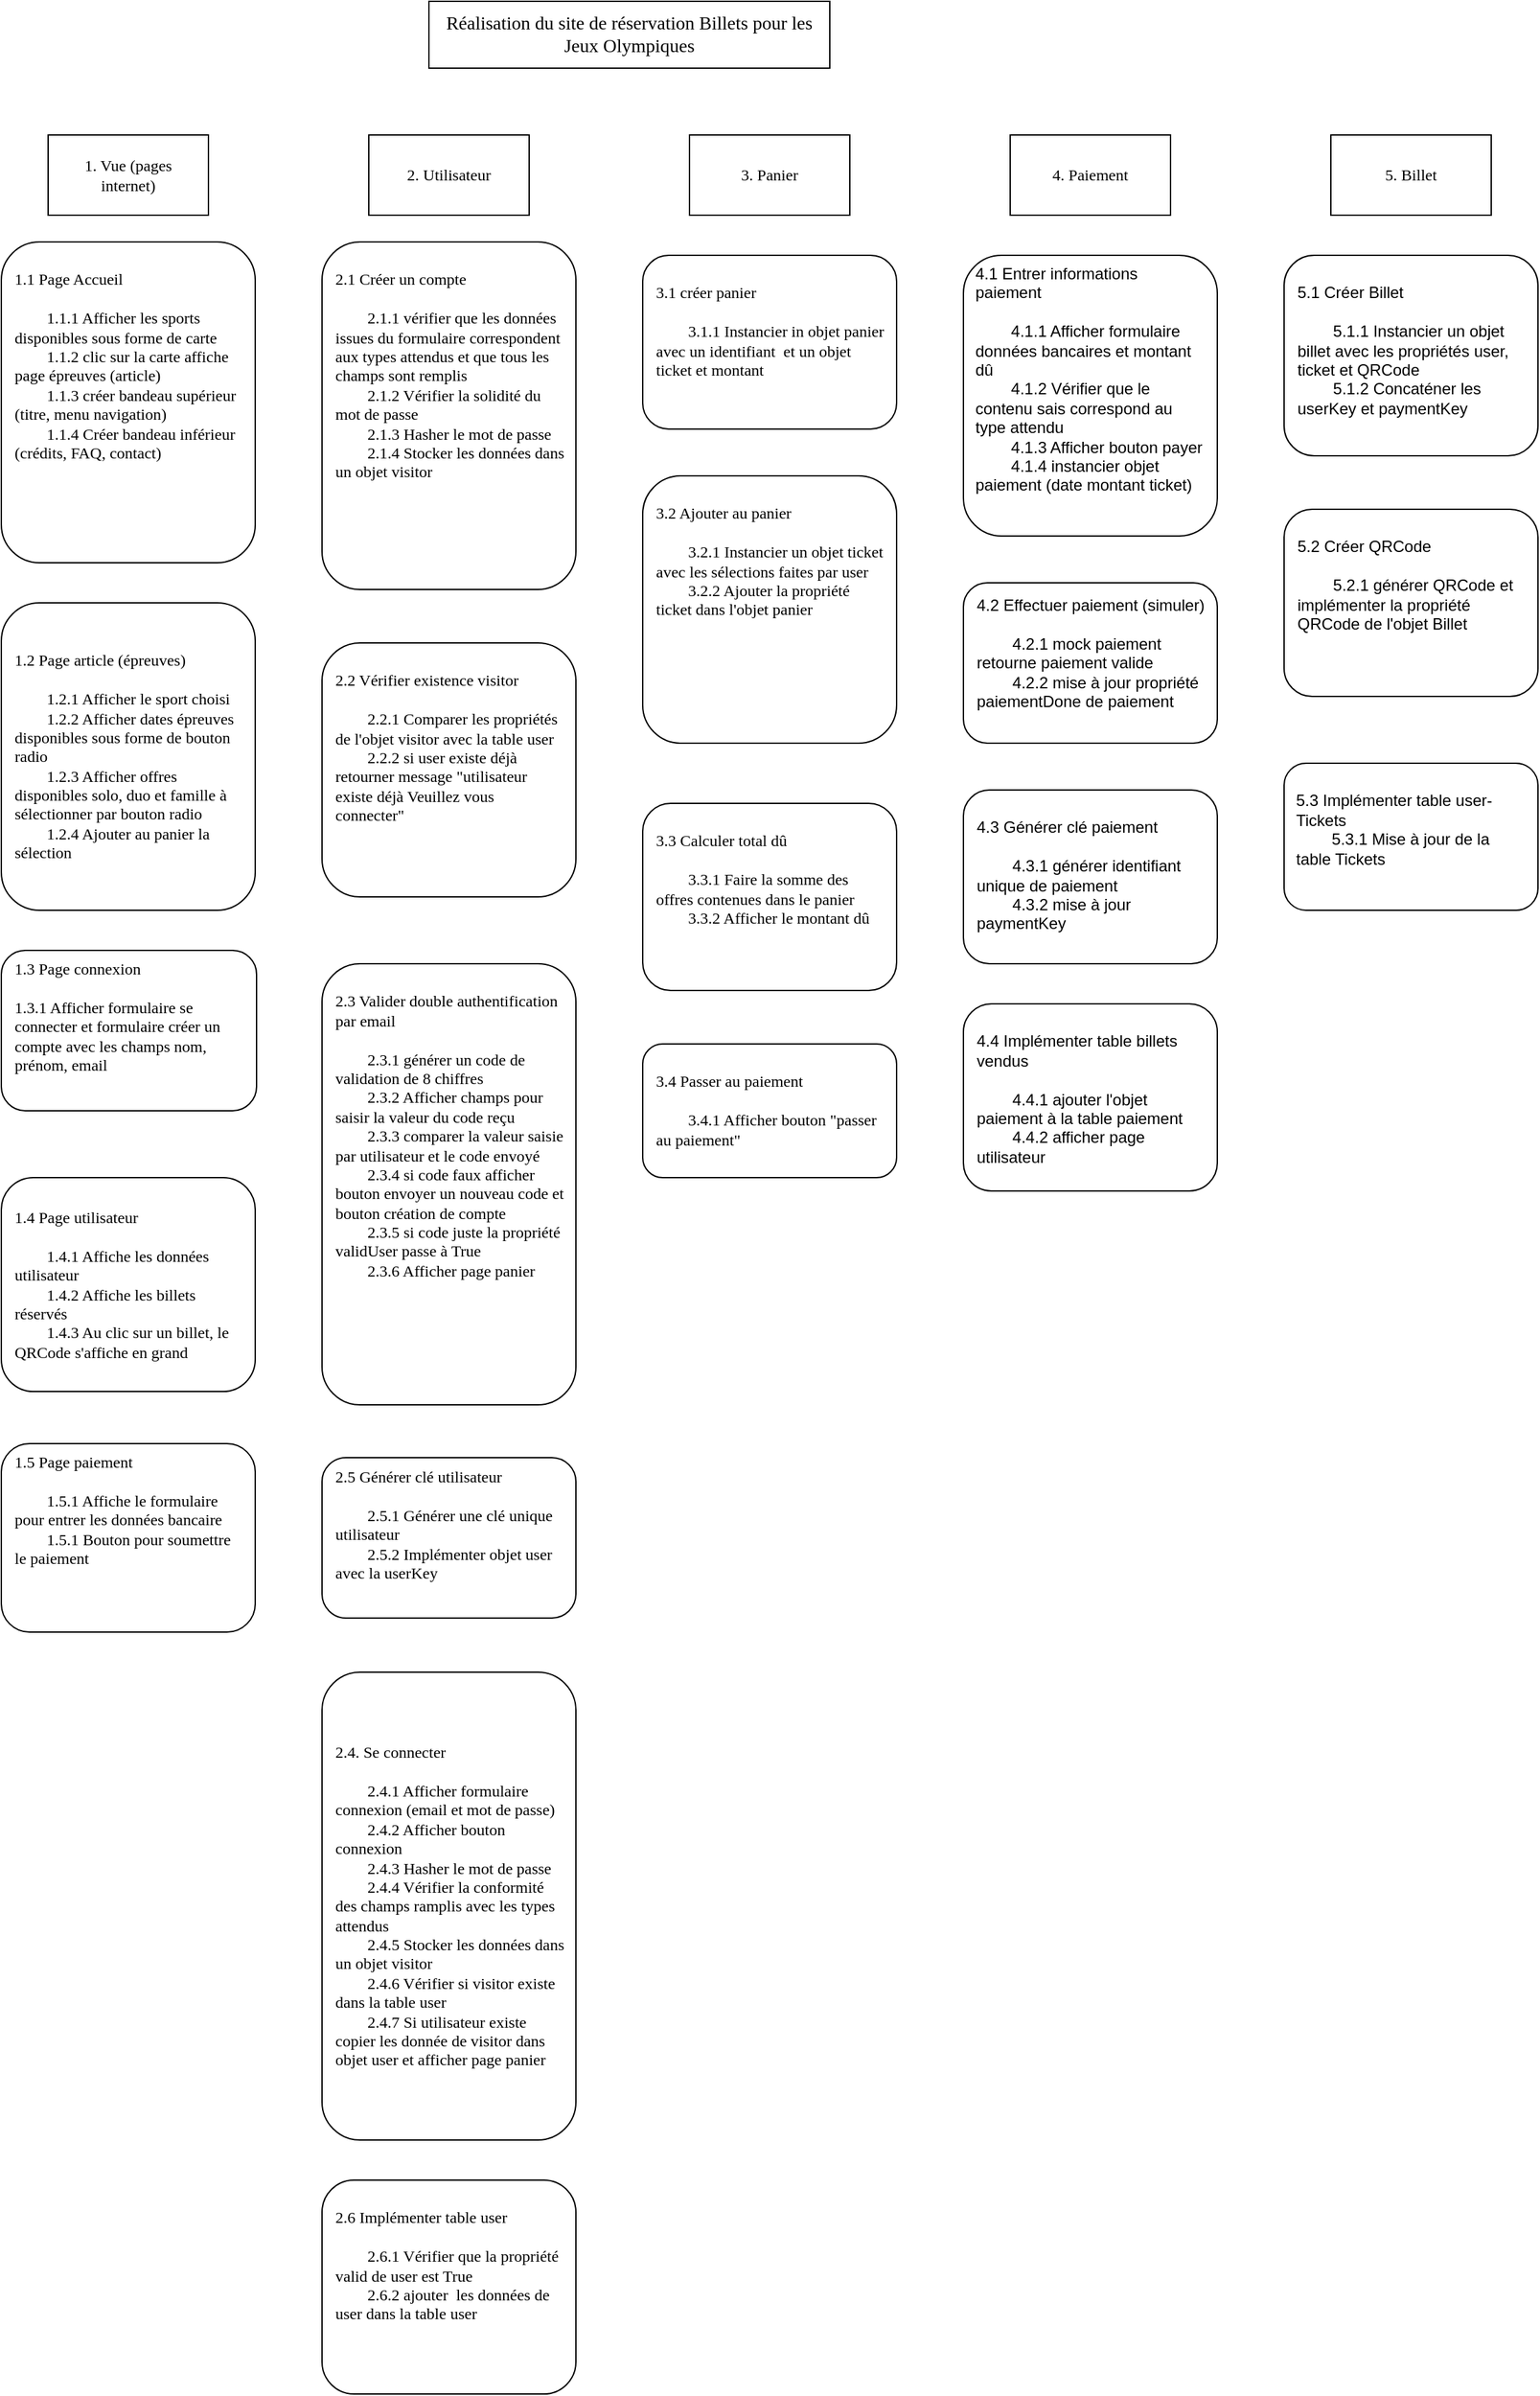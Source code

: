 <mxfile version="24.2.5" type="github">
  <diagram name="Page-1" id="QU1jY9Tkd8GwuoRYvhUv">
    <mxGraphModel dx="794" dy="386" grid="1" gridSize="10" guides="1" tooltips="1" connect="1" arrows="1" fold="1" page="1" pageScale="1" pageWidth="827" pageHeight="1169" math="0" shadow="0">
      <root>
        <mxCell id="0" />
        <mxCell id="1" parent="0" />
        <mxCell id="j6DFhhQBlQ9trEZJzmF2-1" value="Réalisation du site de réservation Billets pour les Jeux Olympiques " style="rounded=0;whiteSpace=wrap;html=1;align=center;verticalAlign=middle;fontSize=14;fontFamily=Verdana;spacingLeft=8;spacingRight=8;" vertex="1" parent="1">
          <mxGeometry x="330" y="30" width="300" height="50" as="geometry" />
        </mxCell>
        <mxCell id="j6DFhhQBlQ9trEZJzmF2-2" value="1. Vue (pages internet) " style="rounded=0;whiteSpace=wrap;html=1;align=center;fontFamily=Verdana;spacingLeft=8;spacingRight=8;" vertex="1" parent="1">
          <mxGeometry x="45" y="130" width="120" height="60" as="geometry" />
        </mxCell>
        <mxCell id="j6DFhhQBlQ9trEZJzmF2-3" value="2. Utilisateur " style="rounded=0;whiteSpace=wrap;html=1;align=center;fontFamily=Verdana;spacingLeft=8;spacingRight=8;" vertex="1" parent="1">
          <mxGeometry x="285" y="130" width="120" height="60" as="geometry" />
        </mxCell>
        <mxCell id="j6DFhhQBlQ9trEZJzmF2-5" value="3. Panier " style="rounded=0;whiteSpace=wrap;html=1;align=center;fontFamily=Verdana;spacingLeft=8;spacingRight=8;" vertex="1" parent="1">
          <mxGeometry x="525" y="130" width="120" height="60" as="geometry" />
        </mxCell>
        <mxCell id="j6DFhhQBlQ9trEZJzmF2-6" value="4. Paiement" style="rounded=0;whiteSpace=wrap;html=1;align=center;fontFamily=Verdana;spacingLeft=8;spacingRight=8;" vertex="1" parent="1">
          <mxGeometry x="765" y="130" width="120" height="60" as="geometry" />
        </mxCell>
        <mxCell id="j6DFhhQBlQ9trEZJzmF2-7" value="5. Billet" style="rounded=0;whiteSpace=wrap;html=1;align=center;fontFamily=Verdana;spacingLeft=8;spacingRight=8;" vertex="1" parent="1">
          <mxGeometry x="1005" y="130" width="120" height="60" as="geometry" />
        </mxCell>
        <mxCell id="j6DFhhQBlQ9trEZJzmF2-8" value="&lt;div&gt;&lt;br&gt;&lt;/div&gt;&lt;div&gt;1.1 Page Accueil&lt;/div&gt;&lt;div&gt;&amp;nbsp;&lt;br&gt;&lt;/div&gt;&lt;div&gt;&amp;nbsp;&lt;span style=&quot;white-space: pre;&quot;&gt;&#x9;&lt;/span&gt;1.1.1 Afficher les sports disponibles sous forme de carte &lt;br&gt;&lt;/div&gt;&lt;div&gt;&lt;span style=&quot;white-space: pre;&quot;&gt;&#x9;&lt;/span&gt;1.1.2 clic sur la carte affiche page épreuves (article)&lt;/div&gt;&lt;div&gt;&lt;span style=&quot;white-space: pre;&quot;&gt;&#x9;&lt;/span&gt;1.1.3 créer bandeau supérieur (titre, menu navigation)&lt;/div&gt;&lt;div&gt;&lt;span style=&quot;white-space: pre;&quot;&gt;&#x9;&lt;/span&gt;1.1.4 Créer bandeau inférieur (crédits, FAQ, contact)&lt;br&gt;&lt;/div&gt;" style="rounded=1;whiteSpace=wrap;html=1;align=left;fontFamily=Verdana;verticalAlign=top;spacingLeft=8;spacingRight=8;" vertex="1" parent="1">
          <mxGeometry x="10" y="210" width="190" height="240" as="geometry" />
        </mxCell>
        <mxCell id="j6DFhhQBlQ9trEZJzmF2-9" value="&lt;div&gt;1.2 Page article (épreuves)&lt;/div&gt;&lt;div&gt;&lt;br&gt;&lt;/div&gt;&lt;div&gt;&lt;span style=&quot;white-space: pre;&quot;&gt;&#x9;&lt;/span&gt;1.2.1 Afficher le sport choisi &lt;br&gt;&lt;/div&gt;&lt;div&gt;&lt;span style=&quot;white-space: pre;&quot;&gt;&#x9;&lt;/span&gt;1.2.2 Afficher dates épreuves disponibles sous forme de bouton radio&lt;/div&gt;&lt;div&gt;&lt;span style=&quot;white-space: pre;&quot;&gt;&#x9;&lt;/span&gt;1.2.3 Afficher offres disponibles solo, duo et famille à sélectionner par bouton radio&lt;/div&gt;&lt;div&gt;&lt;span style=&quot;white-space: pre;&quot;&gt;&#x9;&lt;/span&gt;1.2.4 Ajouter au panier la sélection&lt;br&gt;&lt;/div&gt;" style="rounded=1;whiteSpace=wrap;html=1;align=left;fontFamily=Verdana;spacingLeft=8;spacingRight=8;" vertex="1" parent="1">
          <mxGeometry x="10" y="480" width="190" height="230" as="geometry" />
        </mxCell>
        <mxCell id="j6DFhhQBlQ9trEZJzmF2-10" value="&lt;div&gt;1.3 Page connexion &lt;br&gt;&lt;/div&gt;&lt;div&gt;&lt;br&gt;&lt;/div&gt;&lt;div&gt;1.3.1 Afficher formulaire se connecter et formulaire créer un compte avec les champs nom, prénom, email&lt;br&gt;&lt;/div&gt;" style="rounded=1;whiteSpace=wrap;html=1;align=left;fontFamily=Verdana;spacingLeft=8;spacingRight=8;verticalAlign=top;" vertex="1" parent="1">
          <mxGeometry x="10" y="740" width="191" height="120" as="geometry" />
        </mxCell>
        <mxCell id="j6DFhhQBlQ9trEZJzmF2-11" value="&lt;div&gt;1.4 Page utilisateur &lt;br&gt;&lt;/div&gt;&lt;div&gt;&lt;br&gt;&lt;/div&gt;&lt;div&gt;&lt;span style=&quot;white-space: pre;&quot;&gt;&#x9;&lt;/span&gt;1.4.1 Affiche les données utilisateur&lt;/div&gt;&lt;div&gt;&lt;span style=&quot;white-space: pre;&quot;&gt;&#x9;&lt;/span&gt;1.4.2 Affiche les billets réservés&lt;/div&gt;&lt;div&gt;&lt;span style=&quot;white-space: pre;&quot;&gt;&#x9;&lt;/span&gt;1.4.3 Au clic sur un billet, le QRCode s&#39;affiche en grand &lt;br&gt;&lt;/div&gt;" style="rounded=1;whiteSpace=wrap;html=1;align=left;fontFamily=Verdana;spacingLeft=8;spacingRight=8;" vertex="1" parent="1">
          <mxGeometry x="10" y="910" width="190" height="160" as="geometry" />
        </mxCell>
        <mxCell id="j6DFhhQBlQ9trEZJzmF2-12" value="&lt;div&gt;1.5 Page paiement&lt;/div&gt;&lt;div&gt;&lt;br&gt;&lt;/div&gt;&lt;div&gt;&lt;span style=&quot;white-space: pre;&quot;&gt;&#x9;&lt;/span&gt;1.5.1 Affiche le formulaire pour entrer les données bancaire &lt;br&gt;&lt;/div&gt;&lt;div&gt;&lt;span style=&quot;white-space: pre;&quot;&gt;&#x9;&lt;/span&gt;1.5.1 Bouton pour soumettre le paiement&lt;br&gt;&lt;/div&gt;" style="rounded=1;whiteSpace=wrap;html=1;align=left;fontFamily=Verdana;spacingLeft=8;spacingRight=8;verticalAlign=top;" vertex="1" parent="1">
          <mxGeometry x="10" y="1109" width="190" height="141" as="geometry" />
        </mxCell>
        <mxCell id="j6DFhhQBlQ9trEZJzmF2-13" value="&lt;div&gt;&lt;br&gt;&lt;/div&gt;&lt;div&gt;2.1 Créer un compte&lt;/div&gt;&lt;div&gt;&lt;br&gt;&lt;/div&gt;&lt;div&gt;&lt;span style=&quot;white-space: pre;&quot;&gt;&#x9;&lt;/span&gt;2.1.1 vérifier que les données issues du formulaire correspondent aux types attendus et que tous les champs sont remplis&lt;br&gt;&lt;/div&gt;&lt;div&gt;&lt;span style=&quot;white-space: pre;&quot;&gt;&#x9;&lt;/span&gt;2.1.2 Vérifier la solidité du mot de passe &lt;br&gt;&lt;/div&gt;&lt;div&gt;&lt;span style=&quot;white-space: pre;&quot;&gt;&#x9;&lt;/span&gt;2.1.3 Hasher le mot de passe &lt;br&gt;&lt;/div&gt;&lt;div&gt;&lt;span style=&quot;white-space: pre;&quot;&gt;&#x9;&lt;/span&gt;2.1.4 Stocker les données dans un objet visitor&lt;/div&gt;&lt;div&gt;&amp;nbsp;&lt;br&gt; &lt;/div&gt;" style="rounded=1;html=1;align=left;fontFamily=Verdana;spacingLeft=8;spacingRight=8;verticalAlign=top;whiteSpace=wrap;" vertex="1" parent="1">
          <mxGeometry x="250" y="210" width="190" height="260" as="geometry" />
        </mxCell>
        <mxCell id="j6DFhhQBlQ9trEZJzmF2-14" value="&lt;div&gt;&lt;br&gt;&lt;/div&gt;&lt;div&gt;2.2 Vérifier existence visitor&lt;br&gt;&lt;/div&gt;&lt;div&gt;&lt;br&gt;&lt;/div&gt;&lt;div&gt;&lt;span style=&quot;white-space: pre;&quot;&gt;&#x9;&lt;/span&gt;2.2.1 Comparer les propriétés de l&#39;objet visitor avec la table user&lt;/div&gt;&lt;div&gt;&lt;span style=&quot;white-space: pre;&quot;&gt;&#x9;&lt;/span&gt;2.2.2 si user existe déjà retourner message &quot;utilisateur existe déjà Veuillez vous connecter&quot;&lt;/div&gt;&lt;div&gt;&lt;br&gt;&lt;/div&gt;&lt;div&gt;&lt;br&gt;&lt;/div&gt;" style="rounded=1;whiteSpace=wrap;html=1;align=left;fontFamily=Verdana;spacingLeft=8;spacingRight=8;verticalAlign=top;" vertex="1" parent="1">
          <mxGeometry x="250" y="510" width="190" height="190" as="geometry" />
        </mxCell>
        <mxCell id="j6DFhhQBlQ9trEZJzmF2-15" value="&lt;div&gt;&lt;br&gt;&lt;/div&gt;&lt;div&gt;2.3 Valider double authentification par email&lt;/div&gt;&lt;div&gt;&lt;br&gt;&lt;/div&gt;&lt;div&gt;&lt;span style=&quot;white-space: pre;&quot;&gt;&#x9;&lt;/span&gt;2.3.1 générer un code de validation de 8 chiffres &lt;br&gt;&lt;/div&gt;&lt;div&gt;&lt;span style=&quot;white-space: pre;&quot;&gt;&#x9;&lt;/span&gt;2.3.2 Afficher champs pour saisir la valeur du code reçu &lt;br&gt;&lt;/div&gt;&lt;div&gt;&lt;span style=&quot;white-space: pre;&quot;&gt;&#x9;&lt;/span&gt;2.3.3 comparer la valeur saisie par utilisateur et le code envoyé &lt;br&gt;&lt;/div&gt;&lt;div&gt;&lt;span style=&quot;white-space: pre;&quot;&gt;&#x9;&lt;/span&gt;2.3.4 si code faux afficher bouton envoyer un nouveau code et bouton création de compte&lt;/div&gt;&lt;div&gt;&lt;span style=&quot;white-space: pre;&quot;&gt;&#x9;&lt;/span&gt;2.3.5 si code juste la propriété validUser passe à True&lt;/div&gt;&lt;div&gt;&lt;span style=&quot;white-space: pre;&quot;&gt;&#x9;&lt;/span&gt;2.3.6 Afficher page panier &lt;br&gt;&lt;/div&gt;" style="rounded=1;whiteSpace=wrap;html=1;align=left;fontFamily=Verdana;spacingLeft=8;spacingRight=8;verticalAlign=top;" vertex="1" parent="1">
          <mxGeometry x="250" y="750" width="190" height="330" as="geometry" />
        </mxCell>
        <mxCell id="j6DFhhQBlQ9trEZJzmF2-16" value="&lt;div&gt;2.4. Se connecter &lt;br&gt;&lt;/div&gt;&lt;div&gt;&lt;span style=&quot;white-space: pre;&quot;&gt;&#x9;&lt;/span&gt;&lt;/div&gt;&lt;div&gt;&lt;span style=&quot;white-space: pre;&quot;&gt;&#x9;&lt;/span&gt;2.4.1 Afficher formulaire connexion (email et mot de passe)&lt;/div&gt;&lt;div&gt;&lt;span style=&quot;white-space: pre;&quot;&gt;&#x9;&lt;/span&gt;2.4.2 Afficher bouton connexion &lt;br&gt;&lt;/div&gt;&lt;div&gt;&lt;span style=&quot;white-space: pre;&quot;&gt;&#x9;&lt;/span&gt;2.4.3 Hasher le mot de passe&amp;nbsp;&lt;/div&gt;&lt;div&gt;&lt;span style=&quot;white-space: pre;&quot;&gt;&#x9;&lt;/span&gt;2.4.4 Vérifier la conformité des champs ramplis avec les types attendus&amp;nbsp;&lt;/div&gt;&lt;div&gt;&lt;span style=&quot;white-space: pre;&quot;&gt;&#x9;&lt;/span&gt;2.4.5 Stocker les données dans un objet visitor&amp;nbsp;&lt;/div&gt;&lt;div&gt;&lt;span style=&quot;white-space: pre;&quot;&gt;&#x9;&lt;/span&gt;2.4.6 Vérifier si visitor existe dans la table user&lt;/div&gt;&lt;div&gt;&lt;span style=&quot;white-space: pre;&quot;&gt;&#x9;&lt;/span&gt;2.4.7 Si utilisateur existe copier les donnée de visitor dans objet user et afficher page panier &amp;nbsp; &lt;br&gt;&lt;/div&gt;" style="rounded=1;whiteSpace=wrap;html=1;align=left;fontFamily=Verdana;spacingLeft=8;spacingRight=8;" vertex="1" parent="1">
          <mxGeometry x="250" y="1280" width="190" height="350" as="geometry" />
        </mxCell>
        <mxCell id="j6DFhhQBlQ9trEZJzmF2-17" value="&lt;div&gt;2.5 Générer clé utilisateur&lt;/div&gt;&lt;div&gt;&lt;br&gt;&lt;/div&gt;&lt;div&gt;&lt;span style=&quot;white-space: pre;&quot;&gt;&#x9;&lt;/span&gt;2.5.1 Générer une clé unique utilisateur&lt;/div&gt;&lt;div&gt;&lt;span style=&quot;white-space: pre;&quot;&gt;&#x9;&lt;/span&gt;2.5.2 Implémenter objet user avec la userKey&lt;br&gt; &lt;/div&gt;" style="rounded=1;whiteSpace=wrap;html=1;align=left;fontFamily=Verdana;spacingLeft=8;spacingRight=8;verticalAlign=top;" vertex="1" parent="1">
          <mxGeometry x="250" y="1119.5" width="190" height="120" as="geometry" />
        </mxCell>
        <mxCell id="j6DFhhQBlQ9trEZJzmF2-18" value="&lt;div&gt;&lt;br&gt;&lt;/div&gt;&lt;div&gt;2.6 Implémenter table user&lt;/div&gt;&lt;div&gt;&lt;br&gt;&lt;/div&gt;&lt;div&gt;&lt;span style=&quot;white-space: pre;&quot;&gt;&#x9;&lt;/span&gt;2.6.1 Vérifier que la propriété valid de user est True &lt;br&gt;&lt;/div&gt;&lt;div&gt;&lt;span style=&quot;white-space: pre;&quot;&gt;&#x9;&lt;/span&gt;2.6.2 ajouter&amp;nbsp; les données de user dans la table user &lt;br&gt;&lt;/div&gt;&lt;div&gt;&lt;br&gt;&lt;/div&gt;" style="rounded=1;whiteSpace=wrap;html=1;align=left;fontFamily=Verdana;spacingLeft=8;spacingRight=8;verticalAlign=top;" vertex="1" parent="1">
          <mxGeometry x="250" y="1660" width="190" height="160" as="geometry" />
        </mxCell>
        <mxCell id="j6DFhhQBlQ9trEZJzmF2-19" value="&lt;div&gt;&lt;br&gt;&lt;/div&gt;&lt;div&gt;3.1 créer panier&lt;/div&gt;&lt;div&gt;&lt;br&gt;&lt;/div&gt;&lt;div&gt;&lt;span style=&quot;white-space: pre;&quot;&gt;&#x9;&lt;/span&gt;3.1.1 Instancier in objet panier avec un identifiant&amp;nbsp; et un objet ticket et montant&lt;br&gt; &lt;/div&gt;" style="rounded=1;whiteSpace=wrap;html=1;align=left;fontFamily=Verdana;spacingLeft=8;spacingRight=8;verticalAlign=top;" vertex="1" parent="1">
          <mxGeometry x="490" y="220" width="190" height="130" as="geometry" />
        </mxCell>
        <mxCell id="j6DFhhQBlQ9trEZJzmF2-20" value="&lt;div&gt;&lt;br&gt;&lt;/div&gt;&lt;div&gt;3.2 Ajouter au panier&lt;/div&gt;&lt;div&gt;&lt;br&gt;&lt;/div&gt;&lt;div&gt;&lt;span style=&quot;white-space: pre;&quot;&gt;&#x9;&lt;/span&gt;3.2.1 Instancier un objet ticket avec les sélections faites par user&amp;nbsp;&lt;/div&gt;&lt;div&gt;&lt;span style=&quot;white-space: pre;&quot;&gt;&#x9;&lt;/span&gt;3.2.2 Ajouter la propriété ticket dans l&#39;objet panier &lt;br&gt; &lt;/div&gt;" style="rounded=1;whiteSpace=wrap;html=1;align=left;fontFamily=Verdana;spacingLeft=8;spacingRight=8;verticalAlign=top;" vertex="1" parent="1">
          <mxGeometry x="490" y="385" width="190" height="200" as="geometry" />
        </mxCell>
        <mxCell id="j6DFhhQBlQ9trEZJzmF2-21" value="&lt;div&gt;&lt;br&gt;&lt;/div&gt;&lt;div&gt;3.3 Calculer total dû&lt;/div&gt;&lt;div&gt;&lt;br&gt;&lt;/div&gt;&lt;div&gt;&lt;span style=&quot;white-space: pre;&quot;&gt;&#x9;&lt;/span&gt;3.3.1 Faire la somme des offres contenues dans le panier &lt;br&gt;&lt;/div&gt;&lt;div&gt;&lt;span style=&quot;white-space: pre;&quot;&gt;&#x9;&lt;/span&gt;3.3.2 Afficher le montant dû&lt;br&gt;&lt;/div&gt;" style="rounded=1;whiteSpace=wrap;html=1;align=left;fontFamily=Verdana;spacingLeft=8;spacingRight=8;verticalAlign=top;" vertex="1" parent="1">
          <mxGeometry x="490" y="630" width="190" height="140" as="geometry" />
        </mxCell>
        <mxCell id="j6DFhhQBlQ9trEZJzmF2-22" value="&lt;div&gt;&lt;br&gt;&lt;/div&gt;&lt;div&gt;3.4 Passer au paiement&lt;/div&gt;&lt;div&gt;&lt;br&gt;&lt;/div&gt;&lt;div&gt;&lt;span style=&quot;white-space: pre;&quot;&gt;&#x9;&lt;/span&gt;3.4.1 Afficher bouton &quot;passer au paiement&quot;&lt;br&gt;&lt;/div&gt;" style="rounded=1;whiteSpace=wrap;html=1;align=left;fontFamily=Verdana;spacingLeft=8;spacingRight=8;verticalAlign=top;" vertex="1" parent="1">
          <mxGeometry x="490" y="810" width="190" height="100" as="geometry" />
        </mxCell>
        <mxCell id="j6DFhhQBlQ9trEZJzmF2-23" value="&lt;div align=&quot;left&quot;&gt;4.1 Entrer informations paiement&lt;/div&gt;&lt;div align=&quot;left&quot;&gt;&lt;br&gt;&lt;/div&gt;&lt;div align=&quot;left&quot;&gt;&lt;span style=&quot;white-space: pre;&quot;&gt;&#x9;&lt;/span&gt;4.1.1 Afficher formulaire données bancaires et montant dû&lt;br&gt;&lt;/div&gt;&lt;div align=&quot;left&quot;&gt;&lt;span style=&quot;white-space: pre;&quot;&gt;&#x9;&lt;/span&gt;4.1.2 Vérifier que le contenu sais correspond au type attendu&lt;/div&gt;&lt;div align=&quot;left&quot;&gt;&lt;span style=&quot;white-space: pre;&quot;&gt;&#x9;&lt;/span&gt;4.1.3 Afficher bouton payer&lt;/div&gt;&lt;div align=&quot;left&quot;&gt;&lt;span style=&quot;white-space: pre;&quot;&gt;&#x9;&lt;/span&gt;4.1.4&amp;nbsp;&lt;span style=&quot;white-space: pre;&quot;&gt;&lt;/span&gt;instancier objet paiement (date montant ticket) &lt;/div&gt;" style="rounded=1;whiteSpace=wrap;html=1;spacingLeft=8;spacingRight=8;verticalAlign=top;" vertex="1" parent="1">
          <mxGeometry x="730" y="220" width="190" height="210" as="geometry" />
        </mxCell>
        <mxCell id="j6DFhhQBlQ9trEZJzmF2-24" value="&lt;div&gt;4.2 Effectuer paiement (simuler)&lt;/div&gt;&lt;div&gt;&lt;br&gt;&lt;/div&gt;&lt;div&gt;&lt;span style=&quot;white-space: pre;&quot;&gt;&#x9;&lt;/span&gt;4.2.1 mock paiement retourne paiement valide&lt;/div&gt;&lt;div&gt;&lt;span style=&quot;white-space: pre;&quot;&gt;&#x9;&lt;/span&gt;4.2.2 mise à jour propriété paiementDone de paiement &lt;br&gt;&lt;/div&gt;&lt;div&gt;&lt;span style=&quot;white-space: pre;&quot;&gt;&#x9;&lt;/span&gt;&lt;br&gt;&lt;/div&gt;" style="rounded=1;whiteSpace=wrap;html=1;align=left;spacingLeft=8;spacingRight=8;" vertex="1" parent="1">
          <mxGeometry x="730" y="465" width="190" height="120" as="geometry" />
        </mxCell>
        <mxCell id="j6DFhhQBlQ9trEZJzmF2-25" value="&lt;div&gt;&lt;br&gt;&lt;/div&gt;&lt;div&gt;4.3 Générer clé paiement&lt;/div&gt;&lt;div&gt;&lt;br&gt;&lt;/div&gt;&lt;div&gt;&lt;span style=&quot;white-space: pre;&quot;&gt;&#x9;&lt;/span&gt;4.3.1 générer identifiant unique de paiement&lt;/div&gt;&lt;div&gt;&lt;span style=&quot;white-space: pre;&quot;&gt;&#x9;&lt;/span&gt;4.3.2 mise à jour paymentKey&lt;br&gt;&lt;/div&gt;" style="rounded=1;whiteSpace=wrap;html=1;spacingLeft=8;spacingRight=8;verticalAlign=top;align=left;" vertex="1" parent="1">
          <mxGeometry x="730" y="620" width="190" height="130" as="geometry" />
        </mxCell>
        <mxCell id="j6DFhhQBlQ9trEZJzmF2-26" value="&lt;div align=&quot;left&quot;&gt;&lt;br&gt;&lt;/div&gt;&lt;div align=&quot;left&quot;&gt;4.4 Implémenter table billets vendus &lt;br&gt;&lt;/div&gt;&lt;div align=&quot;left&quot;&gt;&lt;br&gt;&lt;/div&gt;&lt;div align=&quot;left&quot;&gt;&lt;span style=&quot;white-space: pre;&quot;&gt;&#x9;&lt;/span&gt;4.4.1 ajouter l&#39;objet paiement à la table paiement&lt;/div&gt;&lt;div align=&quot;left&quot;&gt;&lt;span style=&quot;white-space: pre;&quot;&gt;&#x9;&lt;/span&gt;4.4.2 afficher page utilisateur&lt;br&gt;&lt;/div&gt;" style="rounded=1;whiteSpace=wrap;html=1;align=left;spacingLeft=8;spacingRight=8;verticalAlign=top;" vertex="1" parent="1">
          <mxGeometry x="730" y="780" width="190" height="140" as="geometry" />
        </mxCell>
        <mxCell id="j6DFhhQBlQ9trEZJzmF2-27" value="&lt;div align=&quot;left&quot;&gt;&lt;br&gt;&lt;/div&gt;&lt;div align=&quot;left&quot;&gt;5.1 Créer Billet&lt;/div&gt;&lt;div align=&quot;left&quot;&gt;&lt;br&gt;&lt;/div&gt;&lt;div align=&quot;left&quot;&gt;&lt;span style=&quot;white-space: pre;&quot;&gt;&#x9;&lt;/span&gt;5.1.1 Instancier un objet billet avec les propriétés user, ticket et QRCode &lt;br&gt;&lt;/div&gt;&lt;div align=&quot;left&quot;&gt;&lt;span style=&quot;white-space: pre;&quot;&gt;&#x9;&lt;/span&gt;5.1.2 Concaténer les userKey et paymentKey&lt;br&gt;&lt;/div&gt;" style="rounded=1;whiteSpace=wrap;html=1;align=left;spacingLeft=8;spacingRight=8;verticalAlign=top;" vertex="1" parent="1">
          <mxGeometry x="970" y="220" width="190" height="150" as="geometry" />
        </mxCell>
        <mxCell id="j6DFhhQBlQ9trEZJzmF2-28" value="&lt;div&gt;&lt;br&gt;&lt;/div&gt;&lt;div&gt;5.2 Créer QRCode&lt;/div&gt;&lt;div&gt;&lt;br&gt;&lt;/div&gt;&lt;div&gt;&lt;span style=&quot;white-space: pre;&quot;&gt;&#x9;&lt;/span&gt;5.2.1 générer QRCode et implémenter la propriété QRCode de l&#39;objet Billet&lt;br&gt;&lt;/div&gt;" style="rounded=1;whiteSpace=wrap;html=1;align=left;spacingLeft=8;spacingRight=8;verticalAlign=top;" vertex="1" parent="1">
          <mxGeometry x="970" y="410" width="190" height="140" as="geometry" />
        </mxCell>
        <mxCell id="j6DFhhQBlQ9trEZJzmF2-29" value="&lt;div align=&quot;left&quot;&gt;&lt;br&gt;&lt;/div&gt;&lt;div align=&quot;left&quot;&gt;5.3 Implémenter table user-Tickets&lt;/div&gt;&lt;div align=&quot;left&quot;&gt;&lt;span style=&quot;white-space: pre;&quot;&gt;&#x9;&lt;/span&gt;5.3.1 Mise à jour de la table Tickets&lt;br&gt;&lt;/div&gt;&lt;div align=&quot;left&quot;&gt;&lt;br&gt;&lt;/div&gt;" style="rounded=1;whiteSpace=wrap;html=1;spacingLeft=8;spacingRight=8;verticalAlign=top;" vertex="1" parent="1">
          <mxGeometry x="970" y="600" width="190" height="110" as="geometry" />
        </mxCell>
      </root>
    </mxGraphModel>
  </diagram>
</mxfile>
